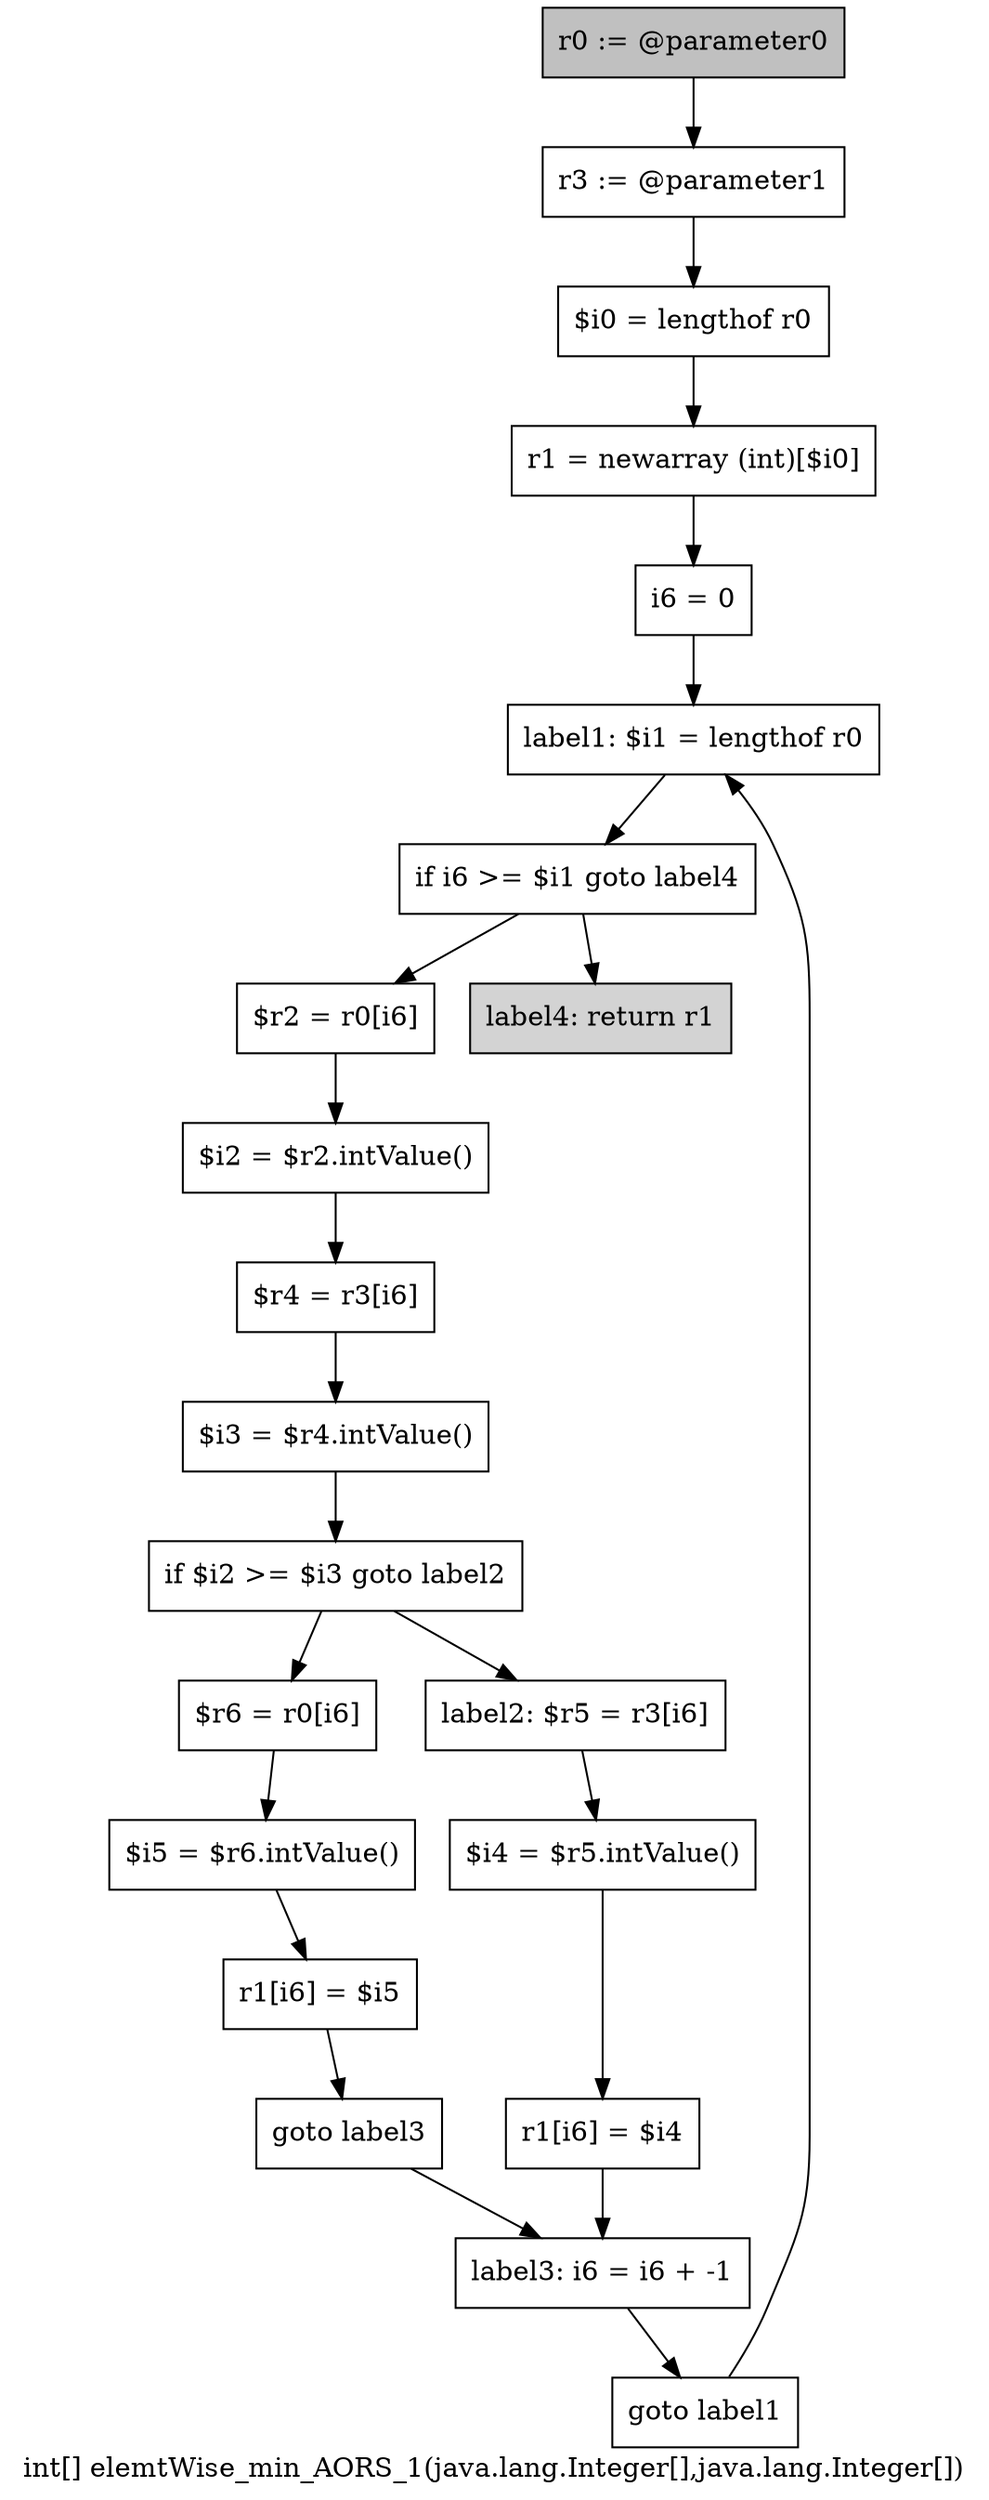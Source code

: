 digraph "int[] elemtWise_min_AORS_1(java.lang.Integer[],java.lang.Integer[])" {
    label="int[] elemtWise_min_AORS_1(java.lang.Integer[],java.lang.Integer[])";
    node [shape=box];
    "0" [style=filled,fillcolor=gray,label="r0 := @parameter0",];
    "1" [label="r3 := @parameter1",];
    "0"->"1";
    "2" [label="$i0 = lengthof r0",];
    "1"->"2";
    "3" [label="r1 = newarray (int)[$i0]",];
    "2"->"3";
    "4" [label="i6 = 0",];
    "3"->"4";
    "5" [label="label1: $i1 = lengthof r0",];
    "4"->"5";
    "6" [label="if i6 >= $i1 goto label4",];
    "5"->"6";
    "7" [label="$r2 = r0[i6]",];
    "6"->"7";
    "21" [style=filled,fillcolor=lightgray,label="label4: return r1",];
    "6"->"21";
    "8" [label="$i2 = $r2.intValue()",];
    "7"->"8";
    "9" [label="$r4 = r3[i6]",];
    "8"->"9";
    "10" [label="$i3 = $r4.intValue()",];
    "9"->"10";
    "11" [label="if $i2 >= $i3 goto label2",];
    "10"->"11";
    "12" [label="$r6 = r0[i6]",];
    "11"->"12";
    "16" [label="label2: $r5 = r3[i6]",];
    "11"->"16";
    "13" [label="$i5 = $r6.intValue()",];
    "12"->"13";
    "14" [label="r1[i6] = $i5",];
    "13"->"14";
    "15" [label="goto label3",];
    "14"->"15";
    "19" [label="label3: i6 = i6 + -1",];
    "15"->"19";
    "17" [label="$i4 = $r5.intValue()",];
    "16"->"17";
    "18" [label="r1[i6] = $i4",];
    "17"->"18";
    "18"->"19";
    "20" [label="goto label1",];
    "19"->"20";
    "20"->"5";
}
